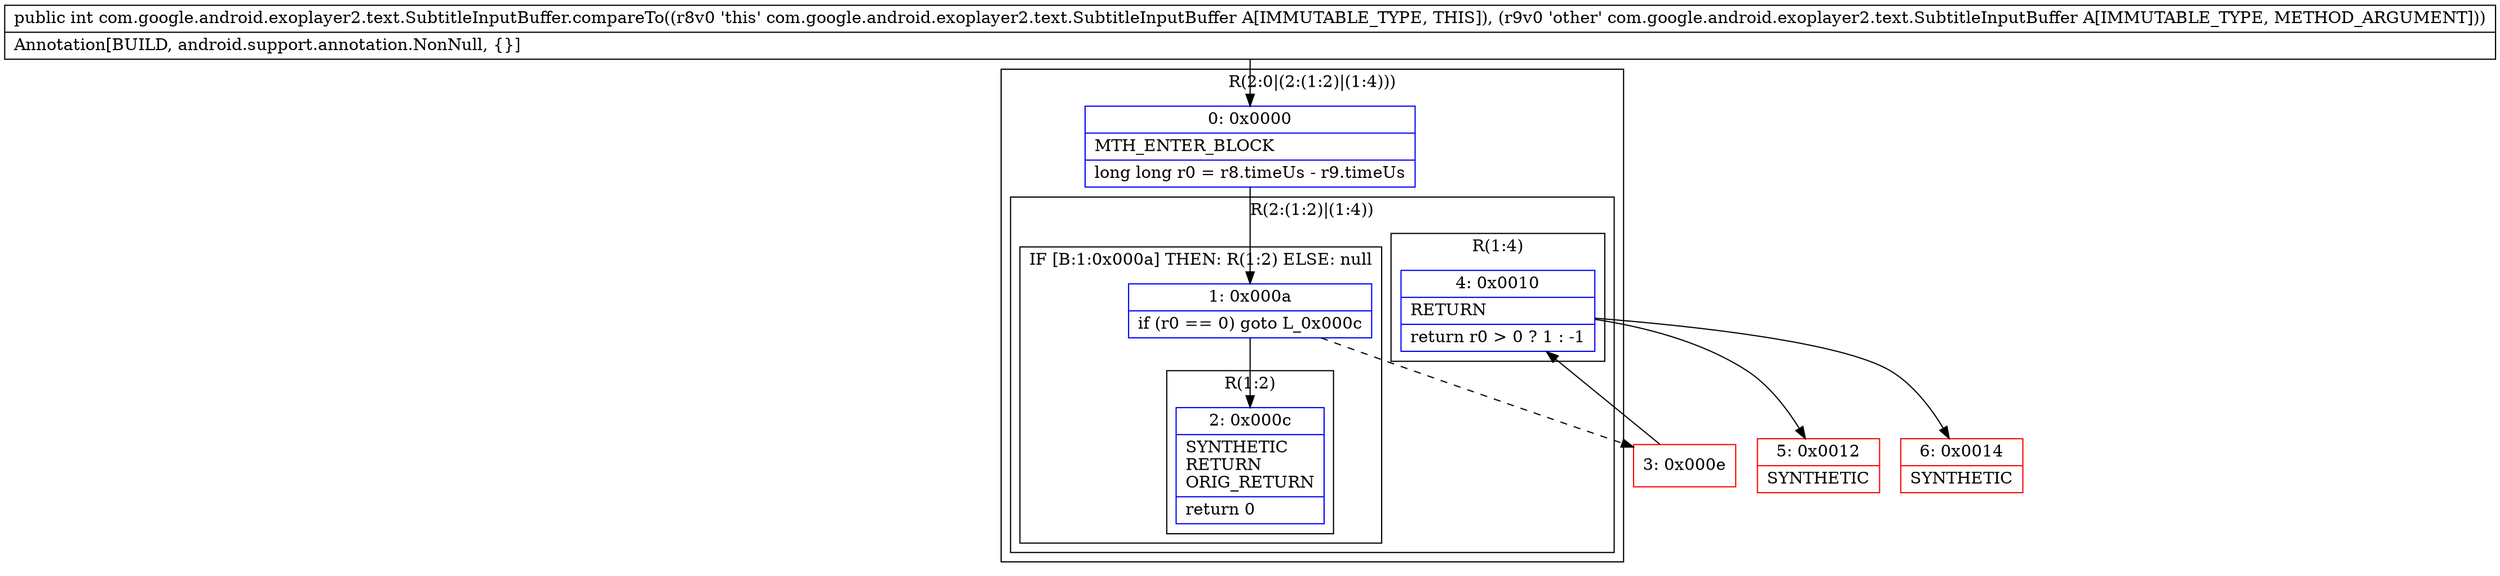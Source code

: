 digraph "CFG forcom.google.android.exoplayer2.text.SubtitleInputBuffer.compareTo(Lcom\/google\/android\/exoplayer2\/text\/SubtitleInputBuffer;)I" {
subgraph cluster_Region_582367767 {
label = "R(2:0|(2:(1:2)|(1:4)))";
node [shape=record,color=blue];
Node_0 [shape=record,label="{0\:\ 0x0000|MTH_ENTER_BLOCK\l|long long r0 = r8.timeUs \- r9.timeUs\l}"];
subgraph cluster_Region_672745505 {
label = "R(2:(1:2)|(1:4))";
node [shape=record,color=blue];
subgraph cluster_IfRegion_1996326055 {
label = "IF [B:1:0x000a] THEN: R(1:2) ELSE: null";
node [shape=record,color=blue];
Node_1 [shape=record,label="{1\:\ 0x000a|if (r0 == 0) goto L_0x000c\l}"];
subgraph cluster_Region_64697038 {
label = "R(1:2)";
node [shape=record,color=blue];
Node_2 [shape=record,label="{2\:\ 0x000c|SYNTHETIC\lRETURN\lORIG_RETURN\l|return 0\l}"];
}
}
subgraph cluster_Region_1507743466 {
label = "R(1:4)";
node [shape=record,color=blue];
Node_4 [shape=record,label="{4\:\ 0x0010|RETURN\l|return r0 \> 0 ? 1 : \-1\l}"];
}
}
}
Node_3 [shape=record,color=red,label="{3\:\ 0x000e}"];
Node_5 [shape=record,color=red,label="{5\:\ 0x0012|SYNTHETIC\l}"];
Node_6 [shape=record,color=red,label="{6\:\ 0x0014|SYNTHETIC\l}"];
MethodNode[shape=record,label="{public int com.google.android.exoplayer2.text.SubtitleInputBuffer.compareTo((r8v0 'this' com.google.android.exoplayer2.text.SubtitleInputBuffer A[IMMUTABLE_TYPE, THIS]), (r9v0 'other' com.google.android.exoplayer2.text.SubtitleInputBuffer A[IMMUTABLE_TYPE, METHOD_ARGUMENT]))  | Annotation[BUILD, android.support.annotation.NonNull, \{\}]\l}"];
MethodNode -> Node_0;
Node_0 -> Node_1;
Node_1 -> Node_2;
Node_1 -> Node_3[style=dashed];
Node_4 -> Node_5;
Node_4 -> Node_6;
Node_3 -> Node_4;
}

